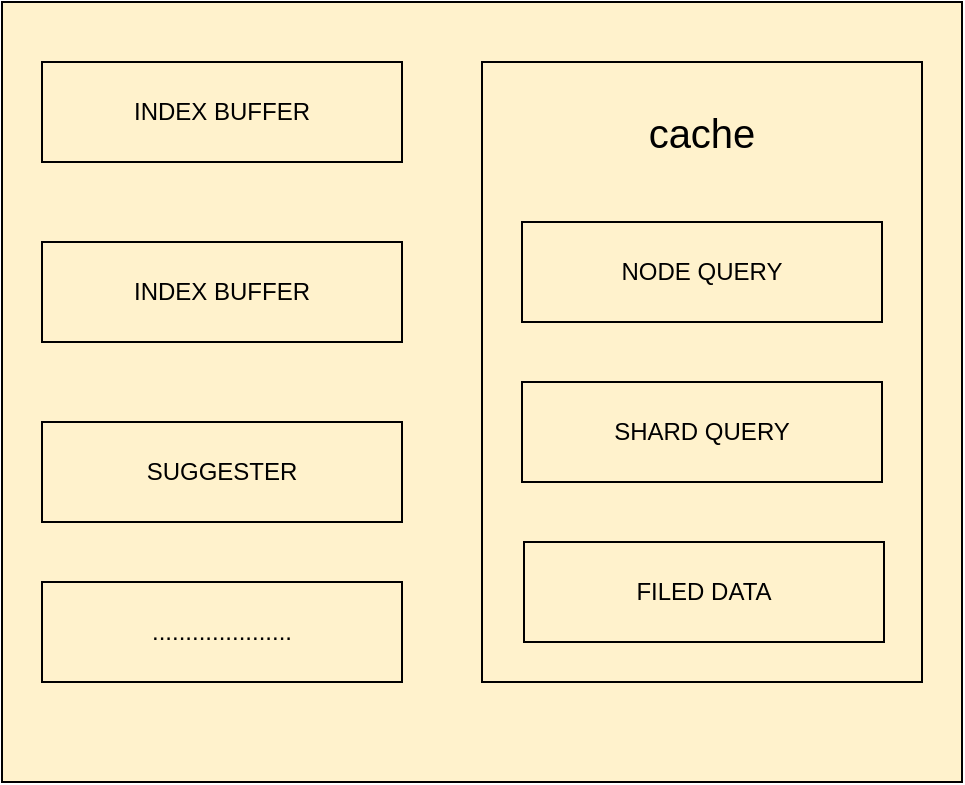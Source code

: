 <mxfile>
    <diagram id="eCpi7RVpwIUBGZu0UM_s" name="第 1 页">
        <mxGraphModel dx="558" dy="567" grid="1" gridSize="10" guides="1" tooltips="1" connect="1" arrows="1" fold="1" page="1" pageScale="1" pageWidth="827" pageHeight="1169" background="#ffffff" math="0" shadow="0">
            <root>
                <mxCell id="0"/>
                <mxCell id="1" parent="0"/>
                <mxCell id="2" value="" style="rounded=0;whiteSpace=wrap;html=1;fillColor=#FFF2CC;" vertex="1" parent="1">
                    <mxGeometry x="50" y="40" width="480" height="390" as="geometry"/>
                </mxCell>
                <mxCell id="3" value="&lt;font color=&quot;#000000&quot;&gt;INDEX BUFFER&lt;/font&gt;" style="rounded=0;whiteSpace=wrap;html=1;fillColor=#FFF2CC;strokeColor=#000000;" vertex="1" parent="1">
                    <mxGeometry x="70" y="70" width="180" height="50" as="geometry"/>
                </mxCell>
                <mxCell id="4" value="&lt;span style=&quot;color: rgb(0 , 0 , 0)&quot;&gt;INDEX BUFFER&lt;/span&gt;" style="rounded=0;whiteSpace=wrap;html=1;fillColor=#FFF2CC;strokeColor=#000000;" vertex="1" parent="1">
                    <mxGeometry x="70" y="160" width="180" height="50" as="geometry"/>
                </mxCell>
                <mxCell id="5" value="&lt;font color=&quot;#000000&quot;&gt;SUGGESTER&lt;/font&gt;" style="rounded=0;whiteSpace=wrap;html=1;fillColor=#FFF2CC;strokeColor=#000000;" vertex="1" parent="1">
                    <mxGeometry x="70" y="250" width="180" height="50" as="geometry"/>
                </mxCell>
                <mxCell id="6" value="&lt;font color=&quot;#000000&quot;&gt;.....................&lt;/font&gt;" style="rounded=0;whiteSpace=wrap;html=1;fillColor=#FFF2CC;strokeColor=#000000;" vertex="1" parent="1">
                    <mxGeometry x="70" y="330" width="180" height="50" as="geometry"/>
                </mxCell>
                <mxCell id="7" value="" style="rounded=0;whiteSpace=wrap;html=1;fillColor=#FFF2CC;strokeColor=#000000;" vertex="1" parent="1">
                    <mxGeometry x="290" y="70" width="220" height="310" as="geometry"/>
                </mxCell>
                <mxCell id="8" value="&lt;font color=&quot;#000000&quot;&gt;NODE QUERY&lt;/font&gt;" style="rounded=0;whiteSpace=wrap;html=1;fillColor=#FFF2CC;strokeColor=#000000;" vertex="1" parent="1">
                    <mxGeometry x="310" y="150" width="180" height="50" as="geometry"/>
                </mxCell>
                <mxCell id="9" value="&lt;font color=&quot;#000000&quot;&gt;SHARD QUERY&lt;/font&gt;" style="rounded=0;whiteSpace=wrap;html=1;fillColor=#FFF2CC;strokeColor=#000000;" vertex="1" parent="1">
                    <mxGeometry x="310" y="230" width="180" height="50" as="geometry"/>
                </mxCell>
                <mxCell id="10" value="&lt;font color=&quot;#000000&quot;&gt;FILED DATA&lt;/font&gt;" style="rounded=0;whiteSpace=wrap;html=1;fillColor=#FFF2CC;strokeColor=#000000;" vertex="1" parent="1">
                    <mxGeometry x="311" y="310" width="180" height="50" as="geometry"/>
                </mxCell>
                <mxCell id="12" value="&lt;font style=&quot;font-size: 20px&quot;&gt;cache&lt;/font&gt;" style="text;html=1;strokeColor=none;fillColor=none;align=center;verticalAlign=middle;whiteSpace=wrap;rounded=0;fontColor=#000000;" vertex="1" parent="1">
                    <mxGeometry x="370" y="90" width="60" height="30" as="geometry"/>
                </mxCell>
            </root>
        </mxGraphModel>
    </diagram>
</mxfile>